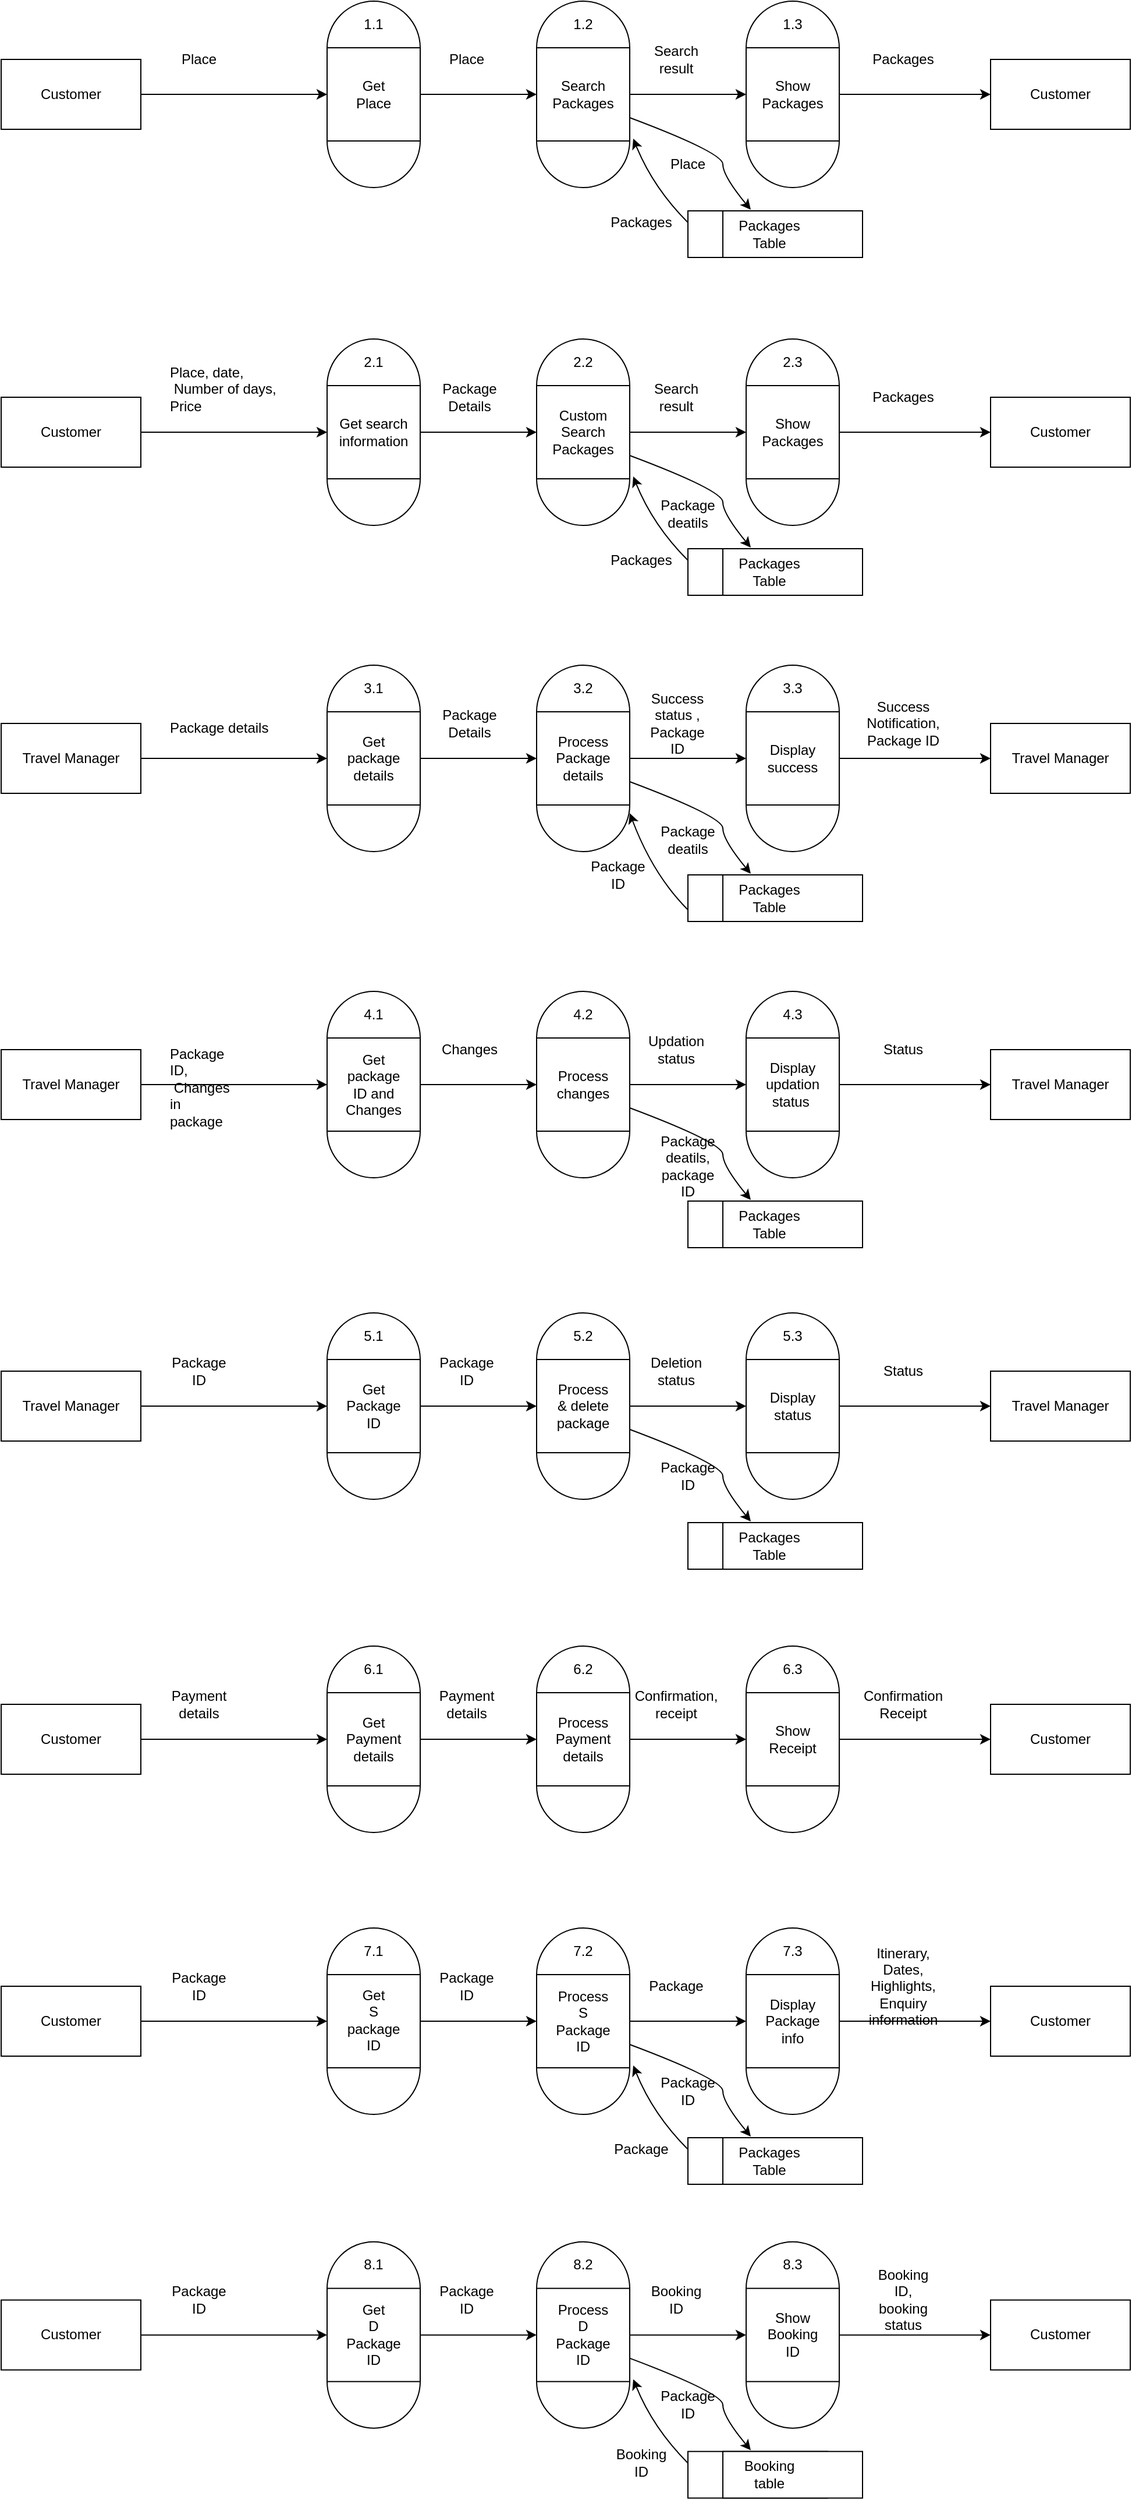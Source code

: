 <mxfile version="12.0.0" type="device" pages="1"><diagram id="XVngQTteFrDJvNd2JY6Z" name="Page-1"><mxGraphModel dx="1021" dy="509" grid="1" gridSize="10" guides="1" tooltips="1" connect="1" arrows="1" fold="1" page="1" pageScale="1" pageWidth="850" pageHeight="1100" math="0" shadow="0"><root><mxCell id="0"/><mxCell id="1" parent="0"/><mxCell id="FbA1Lchg5Quulal9IzqQ-15" style="edgeStyle=orthogonalEdgeStyle;rounded=0;orthogonalLoop=1;jettySize=auto;html=1;entryX=0;entryY=0.5;entryDx=0;entryDy=0;" parent="1" source="FbA1Lchg5Quulal9IzqQ-1" target="FbA1Lchg5Quulal9IzqQ-2" edge="1"><mxGeometry relative="1" as="geometry"/></mxCell><mxCell id="FbA1Lchg5Quulal9IzqQ-1" value="Customer" style="rounded=0;whiteSpace=wrap;html=1;" parent="1" vertex="1"><mxGeometry x="80" y="200" width="120" height="60" as="geometry"/></mxCell><mxCell id="FbA1Lchg5Quulal9IzqQ-3" value="" style="ellipse;whiteSpace=wrap;html=1;aspect=fixed;" parent="1" vertex="1"><mxGeometry x="360" y="150" width="80" height="80" as="geometry"/></mxCell><mxCell id="FbA1Lchg5Quulal9IzqQ-4" value="" style="ellipse;whiteSpace=wrap;html=1;aspect=fixed;" parent="1" vertex="1"><mxGeometry x="360" y="230" width="80" height="80" as="geometry"/></mxCell><mxCell id="FbA1Lchg5Quulal9IzqQ-16" style="edgeStyle=orthogonalEdgeStyle;rounded=0;orthogonalLoop=1;jettySize=auto;html=1;entryX=0;entryY=0.5;entryDx=0;entryDy=0;" parent="1" source="FbA1Lchg5Quulal9IzqQ-2" target="FbA1Lchg5Quulal9IzqQ-8" edge="1"><mxGeometry relative="1" as="geometry"/></mxCell><mxCell id="FbA1Lchg5Quulal9IzqQ-2" value="" style="whiteSpace=wrap;html=1;aspect=fixed;" parent="1" vertex="1"><mxGeometry x="360" y="190" width="80" height="80" as="geometry"/></mxCell><mxCell id="FbA1Lchg5Quulal9IzqQ-5" value="Get Place" style="text;html=1;strokeColor=none;fillColor=none;align=center;verticalAlign=middle;whiteSpace=wrap;rounded=0;" parent="1" vertex="1"><mxGeometry x="380" y="220" width="40" height="20" as="geometry"/></mxCell><mxCell id="FbA1Lchg5Quulal9IzqQ-6" value="" style="ellipse;whiteSpace=wrap;html=1;aspect=fixed;" parent="1" vertex="1"><mxGeometry x="540" y="150" width="80" height="80" as="geometry"/></mxCell><mxCell id="FbA1Lchg5Quulal9IzqQ-7" value="" style="ellipse;whiteSpace=wrap;html=1;aspect=fixed;" parent="1" vertex="1"><mxGeometry x="540" y="230" width="80" height="80" as="geometry"/></mxCell><mxCell id="FbA1Lchg5Quulal9IzqQ-17" style="edgeStyle=orthogonalEdgeStyle;rounded=0;orthogonalLoop=1;jettySize=auto;html=1;entryX=0;entryY=0.5;entryDx=0;entryDy=0;" parent="1" source="FbA1Lchg5Quulal9IzqQ-8" target="FbA1Lchg5Quulal9IzqQ-12" edge="1"><mxGeometry relative="1" as="geometry"/></mxCell><mxCell id="FbA1Lchg5Quulal9IzqQ-8" value="" style="whiteSpace=wrap;html=1;aspect=fixed;" parent="1" vertex="1"><mxGeometry x="540" y="190" width="80" height="80" as="geometry"/></mxCell><mxCell id="FbA1Lchg5Quulal9IzqQ-9" value="Search Packages" style="text;html=1;strokeColor=none;fillColor=none;align=center;verticalAlign=middle;whiteSpace=wrap;rounded=0;" parent="1" vertex="1"><mxGeometry x="560" y="220" width="40" height="20" as="geometry"/></mxCell><mxCell id="FbA1Lchg5Quulal9IzqQ-10" value="" style="ellipse;whiteSpace=wrap;html=1;aspect=fixed;" parent="1" vertex="1"><mxGeometry x="720" y="150" width="80" height="80" as="geometry"/></mxCell><mxCell id="FbA1Lchg5Quulal9IzqQ-11" value="" style="ellipse;whiteSpace=wrap;html=1;aspect=fixed;" parent="1" vertex="1"><mxGeometry x="720" y="230" width="80" height="80" as="geometry"/></mxCell><mxCell id="FbA1Lchg5Quulal9IzqQ-18" style="edgeStyle=orthogonalEdgeStyle;rounded=0;orthogonalLoop=1;jettySize=auto;html=1;entryX=0;entryY=0.5;entryDx=0;entryDy=0;" parent="1" source="FbA1Lchg5Quulal9IzqQ-12" target="FbA1Lchg5Quulal9IzqQ-14" edge="1"><mxGeometry relative="1" as="geometry"/></mxCell><mxCell id="FbA1Lchg5Quulal9IzqQ-12" value="" style="whiteSpace=wrap;html=1;aspect=fixed;" parent="1" vertex="1"><mxGeometry x="720" y="190" width="80" height="80" as="geometry"/></mxCell><mxCell id="FbA1Lchg5Quulal9IzqQ-13" value="Show Packages" style="text;html=1;strokeColor=none;fillColor=none;align=center;verticalAlign=middle;whiteSpace=wrap;rounded=0;" parent="1" vertex="1"><mxGeometry x="740" y="220" width="40" height="20" as="geometry"/></mxCell><mxCell id="FbA1Lchg5Quulal9IzqQ-14" value="Customer" style="rounded=0;whiteSpace=wrap;html=1;" parent="1" vertex="1"><mxGeometry x="930" y="200" width="120" height="60" as="geometry"/></mxCell><mxCell id="FbA1Lchg5Quulal9IzqQ-19" value="Place" style="text;html=1;strokeColor=none;fillColor=none;align=center;verticalAlign=middle;whiteSpace=wrap;rounded=0;" parent="1" vertex="1"><mxGeometry x="230" y="190" width="40" height="20" as="geometry"/></mxCell><mxCell id="FbA1Lchg5Quulal9IzqQ-20" value="Place" style="text;html=1;strokeColor=none;fillColor=none;align=center;verticalAlign=middle;whiteSpace=wrap;rounded=0;" parent="1" vertex="1"><mxGeometry x="460" y="190" width="40" height="20" as="geometry"/></mxCell><mxCell id="FbA1Lchg5Quulal9IzqQ-21" value="Search result" style="text;html=1;strokeColor=none;fillColor=none;align=center;verticalAlign=middle;whiteSpace=wrap;rounded=0;" parent="1" vertex="1"><mxGeometry x="640" y="190" width="40" height="20" as="geometry"/></mxCell><mxCell id="FbA1Lchg5Quulal9IzqQ-22" value="Packages" style="text;html=1;strokeColor=none;fillColor=none;align=center;verticalAlign=middle;whiteSpace=wrap;rounded=0;" parent="1" vertex="1"><mxGeometry x="835" y="190" width="40" height="20" as="geometry"/></mxCell><mxCell id="FbA1Lchg5Quulal9IzqQ-23" value="" style="rounded=0;whiteSpace=wrap;html=1;" parent="1" vertex="1"><mxGeometry x="670" y="330" width="120" height="40" as="geometry"/></mxCell><mxCell id="FbA1Lchg5Quulal9IzqQ-24" value="" style="rounded=0;whiteSpace=wrap;html=1;" parent="1" vertex="1"><mxGeometry x="700" y="330" width="120" height="40" as="geometry"/></mxCell><mxCell id="FbA1Lchg5Quulal9IzqQ-25" value="Packages Table" style="text;html=1;strokeColor=none;fillColor=none;align=center;verticalAlign=middle;whiteSpace=wrap;rounded=0;" parent="1" vertex="1"><mxGeometry x="720" y="340" width="40" height="20" as="geometry"/></mxCell><mxCell id="FbA1Lchg5Quulal9IzqQ-26" value="" style="curved=1;endArrow=classic;html=1;entryX=0.2;entryY=-0.025;entryDx=0;entryDy=0;entryPerimeter=0;exitX=1;exitY=0.75;exitDx=0;exitDy=0;" parent="1" source="FbA1Lchg5Quulal9IzqQ-8" target="FbA1Lchg5Quulal9IzqQ-24" edge="1"><mxGeometry width="50" height="50" relative="1" as="geometry"><mxPoint x="640" y="290" as="sourcePoint"/><mxPoint x="690" y="240" as="targetPoint"/><Array as="points"><mxPoint x="700" y="280"/><mxPoint x="700" y="300"/></Array></mxGeometry></mxCell><mxCell id="FbA1Lchg5Quulal9IzqQ-27" value="Place" style="text;html=1;strokeColor=none;fillColor=none;align=center;verticalAlign=middle;whiteSpace=wrap;rounded=0;" parent="1" vertex="1"><mxGeometry x="650" y="280" width="40" height="20" as="geometry"/></mxCell><mxCell id="FbA1Lchg5Quulal9IzqQ-28" value="" style="curved=1;endArrow=classic;html=1;exitX=0;exitY=0.25;exitDx=0;exitDy=0;" parent="1" source="FbA1Lchg5Quulal9IzqQ-23" edge="1"><mxGeometry width="50" height="50" relative="1" as="geometry"><mxPoint x="570" y="330" as="sourcePoint"/><mxPoint x="623" y="268" as="targetPoint"/><Array as="points"><mxPoint x="640" y="310"/></Array></mxGeometry></mxCell><mxCell id="FbA1Lchg5Quulal9IzqQ-29" value="Packages" style="text;html=1;strokeColor=none;fillColor=none;align=center;verticalAlign=middle;whiteSpace=wrap;rounded=0;" parent="1" vertex="1"><mxGeometry x="610" y="330" width="40" height="20" as="geometry"/></mxCell><mxCell id="FbA1Lchg5Quulal9IzqQ-31" value="1.1" style="text;html=1;strokeColor=none;fillColor=none;align=center;verticalAlign=middle;whiteSpace=wrap;rounded=0;" parent="1" vertex="1"><mxGeometry x="380" y="160" width="40" height="20" as="geometry"/></mxCell><mxCell id="FbA1Lchg5Quulal9IzqQ-32" value="1.2" style="text;html=1;strokeColor=none;fillColor=none;align=center;verticalAlign=middle;whiteSpace=wrap;rounded=0;" parent="1" vertex="1"><mxGeometry x="560" y="160" width="40" height="20" as="geometry"/></mxCell><mxCell id="FbA1Lchg5Quulal9IzqQ-33" value="1.3" style="text;html=1;strokeColor=none;fillColor=none;align=center;verticalAlign=middle;whiteSpace=wrap;rounded=0;" parent="1" vertex="1"><mxGeometry x="740" y="160" width="40" height="20" as="geometry"/></mxCell><mxCell id="FbA1Lchg5Quulal9IzqQ-34" style="edgeStyle=orthogonalEdgeStyle;rounded=0;orthogonalLoop=1;jettySize=auto;html=1;entryX=0;entryY=0.5;entryDx=0;entryDy=0;" parent="1" source="FbA1Lchg5Quulal9IzqQ-35" target="FbA1Lchg5Quulal9IzqQ-39" edge="1"><mxGeometry relative="1" as="geometry"/></mxCell><mxCell id="FbA1Lchg5Quulal9IzqQ-35" value="Customer" style="rounded=0;whiteSpace=wrap;html=1;" parent="1" vertex="1"><mxGeometry x="80" y="490" width="120" height="60" as="geometry"/></mxCell><mxCell id="FbA1Lchg5Quulal9IzqQ-36" value="" style="ellipse;whiteSpace=wrap;html=1;aspect=fixed;" parent="1" vertex="1"><mxGeometry x="360" y="440" width="80" height="80" as="geometry"/></mxCell><mxCell id="FbA1Lchg5Quulal9IzqQ-37" value="" style="ellipse;whiteSpace=wrap;html=1;aspect=fixed;" parent="1" vertex="1"><mxGeometry x="360" y="520" width="80" height="80" as="geometry"/></mxCell><mxCell id="FbA1Lchg5Quulal9IzqQ-38" style="edgeStyle=orthogonalEdgeStyle;rounded=0;orthogonalLoop=1;jettySize=auto;html=1;entryX=0;entryY=0.5;entryDx=0;entryDy=0;" parent="1" source="FbA1Lchg5Quulal9IzqQ-39" target="FbA1Lchg5Quulal9IzqQ-44" edge="1"><mxGeometry relative="1" as="geometry"/></mxCell><mxCell id="FbA1Lchg5Quulal9IzqQ-39" value="" style="whiteSpace=wrap;html=1;aspect=fixed;" parent="1" vertex="1"><mxGeometry x="360" y="480" width="80" height="80" as="geometry"/></mxCell><mxCell id="FbA1Lchg5Quulal9IzqQ-40" value="Get search information" style="text;html=1;strokeColor=none;fillColor=none;align=center;verticalAlign=middle;whiteSpace=wrap;rounded=0;" parent="1" vertex="1"><mxGeometry x="380" y="510" width="40" height="20" as="geometry"/></mxCell><mxCell id="FbA1Lchg5Quulal9IzqQ-41" value="" style="ellipse;whiteSpace=wrap;html=1;aspect=fixed;" parent="1" vertex="1"><mxGeometry x="540" y="440" width="80" height="80" as="geometry"/></mxCell><mxCell id="FbA1Lchg5Quulal9IzqQ-42" value="" style="ellipse;whiteSpace=wrap;html=1;aspect=fixed;" parent="1" vertex="1"><mxGeometry x="540" y="520" width="80" height="80" as="geometry"/></mxCell><mxCell id="FbA1Lchg5Quulal9IzqQ-43" style="edgeStyle=orthogonalEdgeStyle;rounded=0;orthogonalLoop=1;jettySize=auto;html=1;entryX=0;entryY=0.5;entryDx=0;entryDy=0;" parent="1" source="FbA1Lchg5Quulal9IzqQ-44" target="FbA1Lchg5Quulal9IzqQ-49" edge="1"><mxGeometry relative="1" as="geometry"/></mxCell><mxCell id="FbA1Lchg5Quulal9IzqQ-44" value="" style="whiteSpace=wrap;html=1;aspect=fixed;" parent="1" vertex="1"><mxGeometry x="540" y="480" width="80" height="80" as="geometry"/></mxCell><mxCell id="FbA1Lchg5Quulal9IzqQ-45" value="Custom&lt;br&gt;Search Packages" style="text;html=1;strokeColor=none;fillColor=none;align=center;verticalAlign=middle;whiteSpace=wrap;rounded=0;" parent="1" vertex="1"><mxGeometry x="560" y="510" width="40" height="20" as="geometry"/></mxCell><mxCell id="FbA1Lchg5Quulal9IzqQ-46" value="" style="ellipse;whiteSpace=wrap;html=1;aspect=fixed;" parent="1" vertex="1"><mxGeometry x="720" y="440" width="80" height="80" as="geometry"/></mxCell><mxCell id="FbA1Lchg5Quulal9IzqQ-47" value="" style="ellipse;whiteSpace=wrap;html=1;aspect=fixed;" parent="1" vertex="1"><mxGeometry x="720" y="520" width="80" height="80" as="geometry"/></mxCell><mxCell id="FbA1Lchg5Quulal9IzqQ-48" style="edgeStyle=orthogonalEdgeStyle;rounded=0;orthogonalLoop=1;jettySize=auto;html=1;entryX=0;entryY=0.5;entryDx=0;entryDy=0;" parent="1" source="FbA1Lchg5Quulal9IzqQ-49" target="FbA1Lchg5Quulal9IzqQ-51" edge="1"><mxGeometry relative="1" as="geometry"/></mxCell><mxCell id="FbA1Lchg5Quulal9IzqQ-49" value="" style="whiteSpace=wrap;html=1;aspect=fixed;" parent="1" vertex="1"><mxGeometry x="720" y="480" width="80" height="80" as="geometry"/></mxCell><mxCell id="FbA1Lchg5Quulal9IzqQ-50" value="Show Packages" style="text;html=1;strokeColor=none;fillColor=none;align=center;verticalAlign=middle;whiteSpace=wrap;rounded=0;" parent="1" vertex="1"><mxGeometry x="740" y="510" width="40" height="20" as="geometry"/></mxCell><mxCell id="FbA1Lchg5Quulal9IzqQ-51" value="Customer" style="rounded=0;whiteSpace=wrap;html=1;" parent="1" vertex="1"><mxGeometry x="930" y="490" width="120" height="60" as="geometry"/></mxCell><mxCell id="FbA1Lchg5Quulal9IzqQ-53" value="Package Details" style="text;html=1;strokeColor=none;fillColor=none;align=center;verticalAlign=middle;whiteSpace=wrap;rounded=0;" parent="1" vertex="1"><mxGeometry x="465" y="480" width="35" height="20" as="geometry"/></mxCell><mxCell id="FbA1Lchg5Quulal9IzqQ-54" value="Search result" style="text;html=1;strokeColor=none;fillColor=none;align=center;verticalAlign=middle;whiteSpace=wrap;rounded=0;" parent="1" vertex="1"><mxGeometry x="640" y="480" width="40" height="20" as="geometry"/></mxCell><mxCell id="FbA1Lchg5Quulal9IzqQ-55" value="Packages" style="text;html=1;strokeColor=none;fillColor=none;align=center;verticalAlign=middle;whiteSpace=wrap;rounded=0;" parent="1" vertex="1"><mxGeometry x="835" y="480" width="40" height="20" as="geometry"/></mxCell><mxCell id="FbA1Lchg5Quulal9IzqQ-56" value="" style="rounded=0;whiteSpace=wrap;html=1;" parent="1" vertex="1"><mxGeometry x="670" y="620" width="120" height="40" as="geometry"/></mxCell><mxCell id="FbA1Lchg5Quulal9IzqQ-57" value="" style="rounded=0;whiteSpace=wrap;html=1;" parent="1" vertex="1"><mxGeometry x="700" y="620" width="120" height="40" as="geometry"/></mxCell><mxCell id="FbA1Lchg5Quulal9IzqQ-58" value="Packages Table" style="text;html=1;strokeColor=none;fillColor=none;align=center;verticalAlign=middle;whiteSpace=wrap;rounded=0;" parent="1" vertex="1"><mxGeometry x="720" y="630" width="40" height="20" as="geometry"/></mxCell><mxCell id="FbA1Lchg5Quulal9IzqQ-59" value="" style="curved=1;endArrow=classic;html=1;entryX=0.2;entryY=-0.025;entryDx=0;entryDy=0;entryPerimeter=0;exitX=1;exitY=0.75;exitDx=0;exitDy=0;" parent="1" source="FbA1Lchg5Quulal9IzqQ-44" target="FbA1Lchg5Quulal9IzqQ-57" edge="1"><mxGeometry width="50" height="50" relative="1" as="geometry"><mxPoint x="640" y="580" as="sourcePoint"/><mxPoint x="690" y="530" as="targetPoint"/><Array as="points"><mxPoint x="700" y="570"/><mxPoint x="700" y="590"/></Array></mxGeometry></mxCell><mxCell id="FbA1Lchg5Quulal9IzqQ-60" value="Package deatils" style="text;html=1;strokeColor=none;fillColor=none;align=center;verticalAlign=middle;whiteSpace=wrap;rounded=0;" parent="1" vertex="1"><mxGeometry x="650" y="580" width="40" height="20" as="geometry"/></mxCell><mxCell id="FbA1Lchg5Quulal9IzqQ-61" value="" style="curved=1;endArrow=classic;html=1;exitX=0;exitY=0.25;exitDx=0;exitDy=0;" parent="1" source="FbA1Lchg5Quulal9IzqQ-56" edge="1"><mxGeometry width="50" height="50" relative="1" as="geometry"><mxPoint x="570" y="620" as="sourcePoint"/><mxPoint x="623" y="558" as="targetPoint"/><Array as="points"><mxPoint x="640" y="600"/></Array></mxGeometry></mxCell><mxCell id="FbA1Lchg5Quulal9IzqQ-62" value="Packages" style="text;html=1;strokeColor=none;fillColor=none;align=center;verticalAlign=middle;whiteSpace=wrap;rounded=0;" parent="1" vertex="1"><mxGeometry x="610" y="620" width="40" height="20" as="geometry"/></mxCell><mxCell id="FbA1Lchg5Quulal9IzqQ-63" value="2.1" style="text;html=1;strokeColor=none;fillColor=none;align=center;verticalAlign=middle;whiteSpace=wrap;rounded=0;" parent="1" vertex="1"><mxGeometry x="380" y="450" width="40" height="20" as="geometry"/></mxCell><mxCell id="FbA1Lchg5Quulal9IzqQ-64" value="2.2" style="text;html=1;strokeColor=none;fillColor=none;align=center;verticalAlign=middle;whiteSpace=wrap;rounded=0;" parent="1" vertex="1"><mxGeometry x="560" y="450" width="40" height="20" as="geometry"/></mxCell><mxCell id="FbA1Lchg5Quulal9IzqQ-65" value="2.3" style="text;html=1;strokeColor=none;fillColor=none;align=center;verticalAlign=middle;whiteSpace=wrap;rounded=0;" parent="1" vertex="1"><mxGeometry x="740" y="450" width="40" height="20" as="geometry"/></mxCell><mxCell id="FbA1Lchg5Quulal9IzqQ-66" value="Place, date,&lt;br&gt;&amp;nbsp;Number of days,&lt;br&gt;Price" style="text;html=1;" parent="1" vertex="1"><mxGeometry x="223" y="455" width="87" height="45" as="geometry"/></mxCell><mxCell id="4rSCtbLlEiCpG7enGAIi-1" style="edgeStyle=orthogonalEdgeStyle;rounded=0;orthogonalLoop=1;jettySize=auto;html=1;entryX=0;entryY=0.5;entryDx=0;entryDy=0;" parent="1" source="4rSCtbLlEiCpG7enGAIi-2" target="4rSCtbLlEiCpG7enGAIi-6" edge="1"><mxGeometry relative="1" as="geometry"/></mxCell><mxCell id="4rSCtbLlEiCpG7enGAIi-2" value="Travel Manager" style="rounded=0;whiteSpace=wrap;html=1;" parent="1" vertex="1"><mxGeometry x="80" y="770" width="120" height="60" as="geometry"/></mxCell><mxCell id="4rSCtbLlEiCpG7enGAIi-3" value="" style="ellipse;whiteSpace=wrap;html=1;aspect=fixed;" parent="1" vertex="1"><mxGeometry x="360" y="720" width="80" height="80" as="geometry"/></mxCell><mxCell id="4rSCtbLlEiCpG7enGAIi-4" value="" style="ellipse;whiteSpace=wrap;html=1;aspect=fixed;" parent="1" vertex="1"><mxGeometry x="360" y="800" width="80" height="80" as="geometry"/></mxCell><mxCell id="4rSCtbLlEiCpG7enGAIi-5" style="edgeStyle=orthogonalEdgeStyle;rounded=0;orthogonalLoop=1;jettySize=auto;html=1;entryX=0;entryY=0.5;entryDx=0;entryDy=0;" parent="1" source="4rSCtbLlEiCpG7enGAIi-6" target="4rSCtbLlEiCpG7enGAIi-11" edge="1"><mxGeometry relative="1" as="geometry"/></mxCell><mxCell id="4rSCtbLlEiCpG7enGAIi-6" value="" style="whiteSpace=wrap;html=1;aspect=fixed;" parent="1" vertex="1"><mxGeometry x="360" y="760" width="80" height="80" as="geometry"/></mxCell><mxCell id="4rSCtbLlEiCpG7enGAIi-7" value="Get package details" style="text;html=1;strokeColor=none;fillColor=none;align=center;verticalAlign=middle;whiteSpace=wrap;rounded=0;" parent="1" vertex="1"><mxGeometry x="380" y="790" width="40" height="20" as="geometry"/></mxCell><mxCell id="4rSCtbLlEiCpG7enGAIi-8" value="" style="ellipse;whiteSpace=wrap;html=1;aspect=fixed;" parent="1" vertex="1"><mxGeometry x="540" y="720" width="80" height="80" as="geometry"/></mxCell><mxCell id="4rSCtbLlEiCpG7enGAIi-9" value="" style="ellipse;whiteSpace=wrap;html=1;aspect=fixed;" parent="1" vertex="1"><mxGeometry x="540" y="800" width="80" height="80" as="geometry"/></mxCell><mxCell id="4rSCtbLlEiCpG7enGAIi-10" style="edgeStyle=orthogonalEdgeStyle;rounded=0;orthogonalLoop=1;jettySize=auto;html=1;entryX=0;entryY=0.5;entryDx=0;entryDy=0;" parent="1" source="4rSCtbLlEiCpG7enGAIi-11" target="4rSCtbLlEiCpG7enGAIi-16" edge="1"><mxGeometry relative="1" as="geometry"/></mxCell><mxCell id="4rSCtbLlEiCpG7enGAIi-11" value="" style="whiteSpace=wrap;html=1;aspect=fixed;" parent="1" vertex="1"><mxGeometry x="540" y="760" width="80" height="80" as="geometry"/></mxCell><mxCell id="4rSCtbLlEiCpG7enGAIi-12" value="Process Package details" style="text;html=1;strokeColor=none;fillColor=none;align=center;verticalAlign=middle;whiteSpace=wrap;rounded=0;" parent="1" vertex="1"><mxGeometry x="560" y="790" width="40" height="20" as="geometry"/></mxCell><mxCell id="4rSCtbLlEiCpG7enGAIi-13" value="" style="ellipse;whiteSpace=wrap;html=1;aspect=fixed;" parent="1" vertex="1"><mxGeometry x="720" y="720" width="80" height="80" as="geometry"/></mxCell><mxCell id="4rSCtbLlEiCpG7enGAIi-14" value="" style="ellipse;whiteSpace=wrap;html=1;aspect=fixed;" parent="1" vertex="1"><mxGeometry x="720" y="800" width="80" height="80" as="geometry"/></mxCell><mxCell id="4rSCtbLlEiCpG7enGAIi-15" style="edgeStyle=orthogonalEdgeStyle;rounded=0;orthogonalLoop=1;jettySize=auto;html=1;entryX=0;entryY=0.5;entryDx=0;entryDy=0;" parent="1" source="4rSCtbLlEiCpG7enGAIi-16" target="4rSCtbLlEiCpG7enGAIi-18" edge="1"><mxGeometry relative="1" as="geometry"/></mxCell><mxCell id="4rSCtbLlEiCpG7enGAIi-16" value="" style="whiteSpace=wrap;html=1;aspect=fixed;" parent="1" vertex="1"><mxGeometry x="720" y="760" width="80" height="80" as="geometry"/></mxCell><mxCell id="4rSCtbLlEiCpG7enGAIi-17" value="Display success" style="text;html=1;strokeColor=none;fillColor=none;align=center;verticalAlign=middle;whiteSpace=wrap;rounded=0;" parent="1" vertex="1"><mxGeometry x="740" y="790" width="40" height="20" as="geometry"/></mxCell><mxCell id="4rSCtbLlEiCpG7enGAIi-18" value="Travel Manager" style="rounded=0;whiteSpace=wrap;html=1;" parent="1" vertex="1"><mxGeometry x="930" y="770" width="120" height="60" as="geometry"/></mxCell><mxCell id="4rSCtbLlEiCpG7enGAIi-19" value="Package Details" style="text;html=1;strokeColor=none;fillColor=none;align=center;verticalAlign=middle;whiteSpace=wrap;rounded=0;" parent="1" vertex="1"><mxGeometry x="465" y="760" width="35" height="20" as="geometry"/></mxCell><mxCell id="4rSCtbLlEiCpG7enGAIi-20" value="Success status , Package ID&lt;br&gt;" style="text;html=1;strokeColor=none;fillColor=none;align=center;verticalAlign=middle;whiteSpace=wrap;rounded=0;" parent="1" vertex="1"><mxGeometry x="641" y="760" width="40" height="20" as="geometry"/></mxCell><mxCell id="4rSCtbLlEiCpG7enGAIi-21" value="Success Notification, Package ID" style="text;html=1;strokeColor=none;fillColor=none;align=center;verticalAlign=middle;whiteSpace=wrap;rounded=0;" parent="1" vertex="1"><mxGeometry x="835" y="760" width="40" height="20" as="geometry"/></mxCell><mxCell id="4rSCtbLlEiCpG7enGAIi-22" value="" style="rounded=0;whiteSpace=wrap;html=1;" parent="1" vertex="1"><mxGeometry x="670" y="900" width="120" height="40" as="geometry"/></mxCell><mxCell id="4rSCtbLlEiCpG7enGAIi-23" value="" style="rounded=0;whiteSpace=wrap;html=1;" parent="1" vertex="1"><mxGeometry x="700" y="900" width="120" height="40" as="geometry"/></mxCell><mxCell id="4rSCtbLlEiCpG7enGAIi-24" value="Packages Table" style="text;html=1;strokeColor=none;fillColor=none;align=center;verticalAlign=middle;whiteSpace=wrap;rounded=0;" parent="1" vertex="1"><mxGeometry x="720" y="910" width="40" height="20" as="geometry"/></mxCell><mxCell id="4rSCtbLlEiCpG7enGAIi-25" value="" style="curved=1;endArrow=classic;html=1;entryX=0.2;entryY=-0.025;entryDx=0;entryDy=0;entryPerimeter=0;exitX=1;exitY=0.75;exitDx=0;exitDy=0;" parent="1" source="4rSCtbLlEiCpG7enGAIi-11" target="4rSCtbLlEiCpG7enGAIi-23" edge="1"><mxGeometry width="50" height="50" relative="1" as="geometry"><mxPoint x="640" y="860" as="sourcePoint"/><mxPoint x="690" y="810" as="targetPoint"/><Array as="points"><mxPoint x="700" y="850"/><mxPoint x="700" y="870"/></Array></mxGeometry></mxCell><mxCell id="4rSCtbLlEiCpG7enGAIi-26" value="Package deatils" style="text;html=1;strokeColor=none;fillColor=none;align=center;verticalAlign=middle;whiteSpace=wrap;rounded=0;" parent="1" vertex="1"><mxGeometry x="650" y="860" width="40" height="20" as="geometry"/></mxCell><mxCell id="4rSCtbLlEiCpG7enGAIi-29" value="3.1" style="text;html=1;strokeColor=none;fillColor=none;align=center;verticalAlign=middle;whiteSpace=wrap;rounded=0;" parent="1" vertex="1"><mxGeometry x="380" y="730" width="40" height="20" as="geometry"/></mxCell><mxCell id="4rSCtbLlEiCpG7enGAIi-30" value="3.2" style="text;html=1;strokeColor=none;fillColor=none;align=center;verticalAlign=middle;whiteSpace=wrap;rounded=0;" parent="1" vertex="1"><mxGeometry x="560" y="730" width="40" height="20" as="geometry"/></mxCell><mxCell id="4rSCtbLlEiCpG7enGAIi-31" value="3.3" style="text;html=1;strokeColor=none;fillColor=none;align=center;verticalAlign=middle;whiteSpace=wrap;rounded=0;" parent="1" vertex="1"><mxGeometry x="740" y="730" width="40" height="20" as="geometry"/></mxCell><mxCell id="4rSCtbLlEiCpG7enGAIi-32" value="Package details" style="text;html=1;" parent="1" vertex="1"><mxGeometry x="223" y="760" width="87" height="45" as="geometry"/></mxCell><mxCell id="4rSCtbLlEiCpG7enGAIi-33" style="edgeStyle=orthogonalEdgeStyle;rounded=0;orthogonalLoop=1;jettySize=auto;html=1;entryX=0;entryY=0.5;entryDx=0;entryDy=0;" parent="1" source="4rSCtbLlEiCpG7enGAIi-34" target="4rSCtbLlEiCpG7enGAIi-38" edge="1"><mxGeometry relative="1" as="geometry"/></mxCell><mxCell id="4rSCtbLlEiCpG7enGAIi-34" value="Travel Manager" style="rounded=0;whiteSpace=wrap;html=1;" parent="1" vertex="1"><mxGeometry x="80" y="1050" width="120" height="60" as="geometry"/></mxCell><mxCell id="4rSCtbLlEiCpG7enGAIi-35" value="" style="ellipse;whiteSpace=wrap;html=1;aspect=fixed;" parent="1" vertex="1"><mxGeometry x="360" y="1000" width="80" height="80" as="geometry"/></mxCell><mxCell id="4rSCtbLlEiCpG7enGAIi-36" value="" style="ellipse;whiteSpace=wrap;html=1;aspect=fixed;" parent="1" vertex="1"><mxGeometry x="360" y="1080" width="80" height="80" as="geometry"/></mxCell><mxCell id="4rSCtbLlEiCpG7enGAIi-37" style="edgeStyle=orthogonalEdgeStyle;rounded=0;orthogonalLoop=1;jettySize=auto;html=1;entryX=0;entryY=0.5;entryDx=0;entryDy=0;" parent="1" source="4rSCtbLlEiCpG7enGAIi-38" target="4rSCtbLlEiCpG7enGAIi-43" edge="1"><mxGeometry relative="1" as="geometry"/></mxCell><mxCell id="4rSCtbLlEiCpG7enGAIi-38" value="" style="whiteSpace=wrap;html=1;aspect=fixed;" parent="1" vertex="1"><mxGeometry x="360" y="1040" width="80" height="80" as="geometry"/></mxCell><mxCell id="4rSCtbLlEiCpG7enGAIi-39" value="Get package ID and Changes" style="text;html=1;strokeColor=none;fillColor=none;align=center;verticalAlign=middle;whiteSpace=wrap;rounded=0;" parent="1" vertex="1"><mxGeometry x="380" y="1070" width="40" height="20" as="geometry"/></mxCell><mxCell id="4rSCtbLlEiCpG7enGAIi-40" value="" style="ellipse;whiteSpace=wrap;html=1;aspect=fixed;" parent="1" vertex="1"><mxGeometry x="540" y="1000" width="80" height="80" as="geometry"/></mxCell><mxCell id="4rSCtbLlEiCpG7enGAIi-41" value="" style="ellipse;whiteSpace=wrap;html=1;aspect=fixed;" parent="1" vertex="1"><mxGeometry x="540" y="1080" width="80" height="80" as="geometry"/></mxCell><mxCell id="4rSCtbLlEiCpG7enGAIi-42" style="edgeStyle=orthogonalEdgeStyle;rounded=0;orthogonalLoop=1;jettySize=auto;html=1;entryX=0;entryY=0.5;entryDx=0;entryDy=0;" parent="1" source="4rSCtbLlEiCpG7enGAIi-43" target="4rSCtbLlEiCpG7enGAIi-48" edge="1"><mxGeometry relative="1" as="geometry"/></mxCell><mxCell id="4rSCtbLlEiCpG7enGAIi-43" value="" style="whiteSpace=wrap;html=1;aspect=fixed;" parent="1" vertex="1"><mxGeometry x="540" y="1040" width="80" height="80" as="geometry"/></mxCell><mxCell id="4rSCtbLlEiCpG7enGAIi-44" value="Process changes" style="text;html=1;strokeColor=none;fillColor=none;align=center;verticalAlign=middle;whiteSpace=wrap;rounded=0;" parent="1" vertex="1"><mxGeometry x="560" y="1070" width="40" height="20" as="geometry"/></mxCell><mxCell id="4rSCtbLlEiCpG7enGAIi-45" value="" style="ellipse;whiteSpace=wrap;html=1;aspect=fixed;" parent="1" vertex="1"><mxGeometry x="720" y="1000" width="80" height="80" as="geometry"/></mxCell><mxCell id="4rSCtbLlEiCpG7enGAIi-46" value="" style="ellipse;whiteSpace=wrap;html=1;aspect=fixed;" parent="1" vertex="1"><mxGeometry x="720" y="1080" width="80" height="80" as="geometry"/></mxCell><mxCell id="4rSCtbLlEiCpG7enGAIi-47" style="edgeStyle=orthogonalEdgeStyle;rounded=0;orthogonalLoop=1;jettySize=auto;html=1;entryX=0;entryY=0.5;entryDx=0;entryDy=0;" parent="1" source="4rSCtbLlEiCpG7enGAIi-48" target="4rSCtbLlEiCpG7enGAIi-50" edge="1"><mxGeometry relative="1" as="geometry"/></mxCell><mxCell id="4rSCtbLlEiCpG7enGAIi-48" value="" style="whiteSpace=wrap;html=1;aspect=fixed;" parent="1" vertex="1"><mxGeometry x="720" y="1040" width="80" height="80" as="geometry"/></mxCell><mxCell id="4rSCtbLlEiCpG7enGAIi-49" value="Display updation status&amp;nbsp;" style="text;html=1;strokeColor=none;fillColor=none;align=center;verticalAlign=middle;whiteSpace=wrap;rounded=0;" parent="1" vertex="1"><mxGeometry x="740" y="1070" width="40" height="20" as="geometry"/></mxCell><mxCell id="4rSCtbLlEiCpG7enGAIi-50" value="Travel Manager" style="rounded=0;whiteSpace=wrap;html=1;" parent="1" vertex="1"><mxGeometry x="930" y="1050" width="120" height="60" as="geometry"/></mxCell><mxCell id="4rSCtbLlEiCpG7enGAIi-51" value="Changes" style="text;html=1;strokeColor=none;fillColor=none;align=center;verticalAlign=middle;whiteSpace=wrap;rounded=0;" parent="1" vertex="1"><mxGeometry x="465" y="1040" width="35" height="20" as="geometry"/></mxCell><mxCell id="4rSCtbLlEiCpG7enGAIi-52" value="Updation status" style="text;html=1;strokeColor=none;fillColor=none;align=center;verticalAlign=middle;whiteSpace=wrap;rounded=0;" parent="1" vertex="1"><mxGeometry x="640" y="1040" width="40" height="20" as="geometry"/></mxCell><mxCell id="4rSCtbLlEiCpG7enGAIi-53" value="Status" style="text;html=1;strokeColor=none;fillColor=none;align=center;verticalAlign=middle;whiteSpace=wrap;rounded=0;" parent="1" vertex="1"><mxGeometry x="835" y="1040" width="40" height="20" as="geometry"/></mxCell><mxCell id="4rSCtbLlEiCpG7enGAIi-54" value="" style="rounded=0;whiteSpace=wrap;html=1;" parent="1" vertex="1"><mxGeometry x="670" y="1180" width="120" height="40" as="geometry"/></mxCell><mxCell id="4rSCtbLlEiCpG7enGAIi-55" value="" style="rounded=0;whiteSpace=wrap;html=1;" parent="1" vertex="1"><mxGeometry x="700" y="1180" width="120" height="40" as="geometry"/></mxCell><mxCell id="4rSCtbLlEiCpG7enGAIi-56" value="Packages Table" style="text;html=1;strokeColor=none;fillColor=none;align=center;verticalAlign=middle;whiteSpace=wrap;rounded=0;" parent="1" vertex="1"><mxGeometry x="720" y="1190" width="40" height="20" as="geometry"/></mxCell><mxCell id="4rSCtbLlEiCpG7enGAIi-57" value="" style="curved=1;endArrow=classic;html=1;entryX=0.2;entryY=-0.025;entryDx=0;entryDy=0;entryPerimeter=0;exitX=1;exitY=0.75;exitDx=0;exitDy=0;" parent="1" source="4rSCtbLlEiCpG7enGAIi-43" target="4rSCtbLlEiCpG7enGAIi-55" edge="1"><mxGeometry width="50" height="50" relative="1" as="geometry"><mxPoint x="640" y="1140" as="sourcePoint"/><mxPoint x="690" y="1090" as="targetPoint"/><Array as="points"><mxPoint x="700" y="1130"/><mxPoint x="700" y="1150"/></Array></mxGeometry></mxCell><mxCell id="4rSCtbLlEiCpG7enGAIi-58" value="Package deatils, package ID" style="text;html=1;strokeColor=none;fillColor=none;align=center;verticalAlign=middle;whiteSpace=wrap;rounded=0;" parent="1" vertex="1"><mxGeometry x="650" y="1140" width="40" height="20" as="geometry"/></mxCell><mxCell id="4rSCtbLlEiCpG7enGAIi-59" value="4.1" style="text;html=1;strokeColor=none;fillColor=none;align=center;verticalAlign=middle;whiteSpace=wrap;rounded=0;" parent="1" vertex="1"><mxGeometry x="380" y="1010" width="40" height="20" as="geometry"/></mxCell><mxCell id="4rSCtbLlEiCpG7enGAIi-60" value="4.2" style="text;html=1;strokeColor=none;fillColor=none;align=center;verticalAlign=middle;whiteSpace=wrap;rounded=0;" parent="1" vertex="1"><mxGeometry x="560" y="1010" width="40" height="20" as="geometry"/></mxCell><mxCell id="4rSCtbLlEiCpG7enGAIi-61" value="4.3" style="text;html=1;strokeColor=none;fillColor=none;align=center;verticalAlign=middle;whiteSpace=wrap;rounded=0;" parent="1" vertex="1"><mxGeometry x="740" y="1010" width="40" height="20" as="geometry"/></mxCell><mxCell id="4rSCtbLlEiCpG7enGAIi-62" value="&lt;span style=&quot;text-align: center ; white-space: normal&quot;&gt;Package ID,&lt;br&gt;&amp;nbsp;Changes in package&lt;/span&gt;" style="text;html=1;" parent="1" vertex="1"><mxGeometry x="223" y="1040" width="87" height="45" as="geometry"/></mxCell><mxCell id="4rSCtbLlEiCpG7enGAIi-63" value="" style="curved=1;endArrow=classic;html=1;exitX=0;exitY=0.25;exitDx=0;exitDy=0;entryX=1;entryY=0.588;entryDx=0;entryDy=0;entryPerimeter=0;" parent="1" target="4rSCtbLlEiCpG7enGAIi-9" edge="1"><mxGeometry width="50" height="50" relative="1" as="geometry"><mxPoint x="670" y="930" as="sourcePoint"/><mxPoint x="623" y="858" as="targetPoint"/><Array as="points"><mxPoint x="640" y="900"/></Array></mxGeometry></mxCell><mxCell id="4rSCtbLlEiCpG7enGAIi-64" value="Package ID" style="text;html=1;strokeColor=none;fillColor=none;align=center;verticalAlign=middle;whiteSpace=wrap;rounded=0;" parent="1" vertex="1"><mxGeometry x="590" y="890" width="40" height="20" as="geometry"/></mxCell><mxCell id="4rSCtbLlEiCpG7enGAIi-66" style="edgeStyle=orthogonalEdgeStyle;rounded=0;orthogonalLoop=1;jettySize=auto;html=1;entryX=0;entryY=0.5;entryDx=0;entryDy=0;" parent="1" source="4rSCtbLlEiCpG7enGAIi-67" target="4rSCtbLlEiCpG7enGAIi-71" edge="1"><mxGeometry relative="1" as="geometry"/></mxCell><mxCell id="4rSCtbLlEiCpG7enGAIi-67" value="Travel Manager" style="rounded=0;whiteSpace=wrap;html=1;" parent="1" vertex="1"><mxGeometry x="80" y="1326" width="120" height="60" as="geometry"/></mxCell><mxCell id="4rSCtbLlEiCpG7enGAIi-68" value="" style="ellipse;whiteSpace=wrap;html=1;aspect=fixed;" parent="1" vertex="1"><mxGeometry x="360" y="1276" width="80" height="80" as="geometry"/></mxCell><mxCell id="4rSCtbLlEiCpG7enGAIi-69" value="" style="ellipse;whiteSpace=wrap;html=1;aspect=fixed;" parent="1" vertex="1"><mxGeometry x="360" y="1356" width="80" height="80" as="geometry"/></mxCell><mxCell id="4rSCtbLlEiCpG7enGAIi-70" style="edgeStyle=orthogonalEdgeStyle;rounded=0;orthogonalLoop=1;jettySize=auto;html=1;entryX=0;entryY=0.5;entryDx=0;entryDy=0;" parent="1" source="4rSCtbLlEiCpG7enGAIi-71" target="4rSCtbLlEiCpG7enGAIi-76" edge="1"><mxGeometry relative="1" as="geometry"/></mxCell><mxCell id="4rSCtbLlEiCpG7enGAIi-71" value="" style="whiteSpace=wrap;html=1;aspect=fixed;" parent="1" vertex="1"><mxGeometry x="360" y="1316" width="80" height="80" as="geometry"/></mxCell><mxCell id="4rSCtbLlEiCpG7enGAIi-72" value="Get Package ID" style="text;html=1;strokeColor=none;fillColor=none;align=center;verticalAlign=middle;whiteSpace=wrap;rounded=0;" parent="1" vertex="1"><mxGeometry x="380" y="1346" width="40" height="20" as="geometry"/></mxCell><mxCell id="4rSCtbLlEiCpG7enGAIi-73" value="" style="ellipse;whiteSpace=wrap;html=1;aspect=fixed;" parent="1" vertex="1"><mxGeometry x="540" y="1276" width="80" height="80" as="geometry"/></mxCell><mxCell id="4rSCtbLlEiCpG7enGAIi-74" value="" style="ellipse;whiteSpace=wrap;html=1;aspect=fixed;" parent="1" vertex="1"><mxGeometry x="540" y="1356" width="80" height="80" as="geometry"/></mxCell><mxCell id="4rSCtbLlEiCpG7enGAIi-75" style="edgeStyle=orthogonalEdgeStyle;rounded=0;orthogonalLoop=1;jettySize=auto;html=1;entryX=0;entryY=0.5;entryDx=0;entryDy=0;" parent="1" source="4rSCtbLlEiCpG7enGAIi-76" target="4rSCtbLlEiCpG7enGAIi-81" edge="1"><mxGeometry relative="1" as="geometry"/></mxCell><mxCell id="4rSCtbLlEiCpG7enGAIi-76" value="" style="whiteSpace=wrap;html=1;aspect=fixed;" parent="1" vertex="1"><mxGeometry x="540" y="1316" width="80" height="80" as="geometry"/></mxCell><mxCell id="4rSCtbLlEiCpG7enGAIi-77" value="Process &amp;amp; delete package" style="text;html=1;strokeColor=none;fillColor=none;align=center;verticalAlign=middle;whiteSpace=wrap;rounded=0;" parent="1" vertex="1"><mxGeometry x="560" y="1346" width="40" height="20" as="geometry"/></mxCell><mxCell id="4rSCtbLlEiCpG7enGAIi-78" value="" style="ellipse;whiteSpace=wrap;html=1;aspect=fixed;" parent="1" vertex="1"><mxGeometry x="720" y="1276" width="80" height="80" as="geometry"/></mxCell><mxCell id="4rSCtbLlEiCpG7enGAIi-79" value="" style="ellipse;whiteSpace=wrap;html=1;aspect=fixed;" parent="1" vertex="1"><mxGeometry x="720" y="1356" width="80" height="80" as="geometry"/></mxCell><mxCell id="4rSCtbLlEiCpG7enGAIi-80" style="edgeStyle=orthogonalEdgeStyle;rounded=0;orthogonalLoop=1;jettySize=auto;html=1;entryX=0;entryY=0.5;entryDx=0;entryDy=0;" parent="1" source="4rSCtbLlEiCpG7enGAIi-81" target="4rSCtbLlEiCpG7enGAIi-83" edge="1"><mxGeometry relative="1" as="geometry"/></mxCell><mxCell id="4rSCtbLlEiCpG7enGAIi-81" value="" style="whiteSpace=wrap;html=1;aspect=fixed;" parent="1" vertex="1"><mxGeometry x="720" y="1316" width="80" height="80" as="geometry"/></mxCell><mxCell id="4rSCtbLlEiCpG7enGAIi-82" value="Display status" style="text;html=1;strokeColor=none;fillColor=none;align=center;verticalAlign=middle;whiteSpace=wrap;rounded=0;" parent="1" vertex="1"><mxGeometry x="740" y="1346" width="40" height="20" as="geometry"/></mxCell><mxCell id="4rSCtbLlEiCpG7enGAIi-83" value="Travel Manager" style="rounded=0;whiteSpace=wrap;html=1;" parent="1" vertex="1"><mxGeometry x="930" y="1326" width="120" height="60" as="geometry"/></mxCell><mxCell id="4rSCtbLlEiCpG7enGAIi-84" value="Package ID" style="text;html=1;strokeColor=none;fillColor=none;align=center;verticalAlign=middle;whiteSpace=wrap;rounded=0;" parent="1" vertex="1"><mxGeometry x="230" y="1316" width="40" height="20" as="geometry"/></mxCell><mxCell id="4rSCtbLlEiCpG7enGAIi-85" value="Package ID" style="text;html=1;strokeColor=none;fillColor=none;align=center;verticalAlign=middle;whiteSpace=wrap;rounded=0;" parent="1" vertex="1"><mxGeometry x="460" y="1316" width="40" height="20" as="geometry"/></mxCell><mxCell id="4rSCtbLlEiCpG7enGAIi-86" value="Deletion status" style="text;html=1;strokeColor=none;fillColor=none;align=center;verticalAlign=middle;whiteSpace=wrap;rounded=0;" parent="1" vertex="1"><mxGeometry x="640" y="1316" width="40" height="20" as="geometry"/></mxCell><mxCell id="4rSCtbLlEiCpG7enGAIi-87" value="Status" style="text;html=1;strokeColor=none;fillColor=none;align=center;verticalAlign=middle;whiteSpace=wrap;rounded=0;" parent="1" vertex="1"><mxGeometry x="835" y="1316" width="40" height="20" as="geometry"/></mxCell><mxCell id="4rSCtbLlEiCpG7enGAIi-88" value="" style="rounded=0;whiteSpace=wrap;html=1;" parent="1" vertex="1"><mxGeometry x="670" y="1456" width="120" height="40" as="geometry"/></mxCell><mxCell id="4rSCtbLlEiCpG7enGAIi-89" value="" style="rounded=0;whiteSpace=wrap;html=1;" parent="1" vertex="1"><mxGeometry x="700" y="1456" width="120" height="40" as="geometry"/></mxCell><mxCell id="4rSCtbLlEiCpG7enGAIi-90" value="Packages Table" style="text;html=1;strokeColor=none;fillColor=none;align=center;verticalAlign=middle;whiteSpace=wrap;rounded=0;" parent="1" vertex="1"><mxGeometry x="720" y="1466" width="40" height="20" as="geometry"/></mxCell><mxCell id="4rSCtbLlEiCpG7enGAIi-91" value="" style="curved=1;endArrow=classic;html=1;entryX=0.2;entryY=-0.025;entryDx=0;entryDy=0;entryPerimeter=0;exitX=1;exitY=0.75;exitDx=0;exitDy=0;" parent="1" source="4rSCtbLlEiCpG7enGAIi-76" target="4rSCtbLlEiCpG7enGAIi-89" edge="1"><mxGeometry width="50" height="50" relative="1" as="geometry"><mxPoint x="640" y="1416" as="sourcePoint"/><mxPoint x="690" y="1366" as="targetPoint"/><Array as="points"><mxPoint x="700" y="1406"/><mxPoint x="700" y="1426"/></Array></mxGeometry></mxCell><mxCell id="4rSCtbLlEiCpG7enGAIi-92" value="Package ID" style="text;html=1;strokeColor=none;fillColor=none;align=center;verticalAlign=middle;whiteSpace=wrap;rounded=0;" parent="1" vertex="1"><mxGeometry x="650" y="1406" width="40" height="20" as="geometry"/></mxCell><mxCell id="4rSCtbLlEiCpG7enGAIi-95" value="5.1" style="text;html=1;strokeColor=none;fillColor=none;align=center;verticalAlign=middle;whiteSpace=wrap;rounded=0;" parent="1" vertex="1"><mxGeometry x="380" y="1286" width="40" height="20" as="geometry"/></mxCell><mxCell id="4rSCtbLlEiCpG7enGAIi-96" value="5.2" style="text;html=1;strokeColor=none;fillColor=none;align=center;verticalAlign=middle;whiteSpace=wrap;rounded=0;" parent="1" vertex="1"><mxGeometry x="560" y="1286" width="40" height="20" as="geometry"/></mxCell><mxCell id="4rSCtbLlEiCpG7enGAIi-97" value="5.3" style="text;html=1;strokeColor=none;fillColor=none;align=center;verticalAlign=middle;whiteSpace=wrap;rounded=0;" parent="1" vertex="1"><mxGeometry x="740" y="1286" width="40" height="20" as="geometry"/></mxCell><mxCell id="4rSCtbLlEiCpG7enGAIi-130" style="edgeStyle=orthogonalEdgeStyle;rounded=0;orthogonalLoop=1;jettySize=auto;html=1;entryX=0;entryY=0.5;entryDx=0;entryDy=0;" parent="1" source="4rSCtbLlEiCpG7enGAIi-131" target="4rSCtbLlEiCpG7enGAIi-135" edge="1"><mxGeometry relative="1" as="geometry"/></mxCell><mxCell id="4rSCtbLlEiCpG7enGAIi-131" value="Customer" style="rounded=0;whiteSpace=wrap;html=1;" parent="1" vertex="1"><mxGeometry x="80" y="1612" width="120" height="60" as="geometry"/></mxCell><mxCell id="4rSCtbLlEiCpG7enGAIi-132" value="" style="ellipse;whiteSpace=wrap;html=1;aspect=fixed;" parent="1" vertex="1"><mxGeometry x="360" y="1562" width="80" height="80" as="geometry"/></mxCell><mxCell id="4rSCtbLlEiCpG7enGAIi-133" value="" style="ellipse;whiteSpace=wrap;html=1;aspect=fixed;" parent="1" vertex="1"><mxGeometry x="360" y="1642" width="80" height="80" as="geometry"/></mxCell><mxCell id="4rSCtbLlEiCpG7enGAIi-134" style="edgeStyle=orthogonalEdgeStyle;rounded=0;orthogonalLoop=1;jettySize=auto;html=1;entryX=0;entryY=0.5;entryDx=0;entryDy=0;" parent="1" source="4rSCtbLlEiCpG7enGAIi-135" target="4rSCtbLlEiCpG7enGAIi-140" edge="1"><mxGeometry relative="1" as="geometry"/></mxCell><mxCell id="4rSCtbLlEiCpG7enGAIi-135" value="" style="whiteSpace=wrap;html=1;aspect=fixed;" parent="1" vertex="1"><mxGeometry x="360" y="1602" width="80" height="80" as="geometry"/></mxCell><mxCell id="4rSCtbLlEiCpG7enGAIi-136" value="Get Payment details" style="text;html=1;strokeColor=none;fillColor=none;align=center;verticalAlign=middle;whiteSpace=wrap;rounded=0;" parent="1" vertex="1"><mxGeometry x="380" y="1632" width="40" height="20" as="geometry"/></mxCell><mxCell id="4rSCtbLlEiCpG7enGAIi-137" value="" style="ellipse;whiteSpace=wrap;html=1;aspect=fixed;" parent="1" vertex="1"><mxGeometry x="540" y="1562" width="80" height="80" as="geometry"/></mxCell><mxCell id="4rSCtbLlEiCpG7enGAIi-138" value="" style="ellipse;whiteSpace=wrap;html=1;aspect=fixed;" parent="1" vertex="1"><mxGeometry x="540" y="1642" width="80" height="80" as="geometry"/></mxCell><mxCell id="4rSCtbLlEiCpG7enGAIi-139" style="edgeStyle=orthogonalEdgeStyle;rounded=0;orthogonalLoop=1;jettySize=auto;html=1;entryX=0;entryY=0.5;entryDx=0;entryDy=0;" parent="1" source="4rSCtbLlEiCpG7enGAIi-140" target="4rSCtbLlEiCpG7enGAIi-145" edge="1"><mxGeometry relative="1" as="geometry"/></mxCell><mxCell id="4rSCtbLlEiCpG7enGAIi-140" value="" style="whiteSpace=wrap;html=1;aspect=fixed;" parent="1" vertex="1"><mxGeometry x="540" y="1602" width="80" height="80" as="geometry"/></mxCell><mxCell id="4rSCtbLlEiCpG7enGAIi-141" value="Process Payment details" style="text;html=1;strokeColor=none;fillColor=none;align=center;verticalAlign=middle;whiteSpace=wrap;rounded=0;" parent="1" vertex="1"><mxGeometry x="560" y="1632" width="40" height="20" as="geometry"/></mxCell><mxCell id="4rSCtbLlEiCpG7enGAIi-142" value="" style="ellipse;whiteSpace=wrap;html=1;aspect=fixed;" parent="1" vertex="1"><mxGeometry x="720" y="1562" width="80" height="80" as="geometry"/></mxCell><mxCell id="4rSCtbLlEiCpG7enGAIi-143" value="" style="ellipse;whiteSpace=wrap;html=1;aspect=fixed;" parent="1" vertex="1"><mxGeometry x="720" y="1642" width="80" height="80" as="geometry"/></mxCell><mxCell id="4rSCtbLlEiCpG7enGAIi-144" style="edgeStyle=orthogonalEdgeStyle;rounded=0;orthogonalLoop=1;jettySize=auto;html=1;entryX=0;entryY=0.5;entryDx=0;entryDy=0;" parent="1" source="4rSCtbLlEiCpG7enGAIi-145" target="4rSCtbLlEiCpG7enGAIi-147" edge="1"><mxGeometry relative="1" as="geometry"/></mxCell><mxCell id="4rSCtbLlEiCpG7enGAIi-145" value="" style="whiteSpace=wrap;html=1;aspect=fixed;" parent="1" vertex="1"><mxGeometry x="720" y="1602" width="80" height="80" as="geometry"/></mxCell><mxCell id="4rSCtbLlEiCpG7enGAIi-146" value="Show Receipt" style="text;html=1;strokeColor=none;fillColor=none;align=center;verticalAlign=middle;whiteSpace=wrap;rounded=0;" parent="1" vertex="1"><mxGeometry x="740" y="1632" width="40" height="20" as="geometry"/></mxCell><mxCell id="4rSCtbLlEiCpG7enGAIi-147" value="Customer" style="rounded=0;whiteSpace=wrap;html=1;" parent="1" vertex="1"><mxGeometry x="930" y="1612" width="120" height="60" as="geometry"/></mxCell><mxCell id="4rSCtbLlEiCpG7enGAIi-148" value="Payment details" style="text;html=1;strokeColor=none;fillColor=none;align=center;verticalAlign=middle;whiteSpace=wrap;rounded=0;" parent="1" vertex="1"><mxGeometry x="230" y="1602" width="40" height="20" as="geometry"/></mxCell><mxCell id="4rSCtbLlEiCpG7enGAIi-149" value="Payment details" style="text;html=1;strokeColor=none;fillColor=none;align=center;verticalAlign=middle;whiteSpace=wrap;rounded=0;" parent="1" vertex="1"><mxGeometry x="460" y="1602" width="40" height="20" as="geometry"/></mxCell><mxCell id="4rSCtbLlEiCpG7enGAIi-150" value="Confirmation, receipt" style="text;html=1;strokeColor=none;fillColor=none;align=center;verticalAlign=middle;whiteSpace=wrap;rounded=0;" parent="1" vertex="1"><mxGeometry x="640" y="1602" width="40" height="20" as="geometry"/></mxCell><mxCell id="4rSCtbLlEiCpG7enGAIi-151" value="Confirmation Receipt" style="text;html=1;strokeColor=none;fillColor=none;align=center;verticalAlign=middle;whiteSpace=wrap;rounded=0;" parent="1" vertex="1"><mxGeometry x="835" y="1602" width="40" height="20" as="geometry"/></mxCell><mxCell id="4rSCtbLlEiCpG7enGAIi-159" value="6.1" style="text;html=1;strokeColor=none;fillColor=none;align=center;verticalAlign=middle;whiteSpace=wrap;rounded=0;" parent="1" vertex="1"><mxGeometry x="380" y="1572" width="40" height="20" as="geometry"/></mxCell><mxCell id="4rSCtbLlEiCpG7enGAIi-160" value="6.2" style="text;html=1;strokeColor=none;fillColor=none;align=center;verticalAlign=middle;whiteSpace=wrap;rounded=0;" parent="1" vertex="1"><mxGeometry x="560" y="1572" width="40" height="20" as="geometry"/></mxCell><mxCell id="4rSCtbLlEiCpG7enGAIi-161" value="6.3" style="text;html=1;strokeColor=none;fillColor=none;align=center;verticalAlign=middle;whiteSpace=wrap;rounded=0;" parent="1" vertex="1"><mxGeometry x="740" y="1572" width="40" height="20" as="geometry"/></mxCell><mxCell id="4rSCtbLlEiCpG7enGAIi-162" style="edgeStyle=orthogonalEdgeStyle;rounded=0;orthogonalLoop=1;jettySize=auto;html=1;entryX=0;entryY=0.5;entryDx=0;entryDy=0;" parent="1" source="4rSCtbLlEiCpG7enGAIi-163" target="4rSCtbLlEiCpG7enGAIi-167" edge="1"><mxGeometry relative="1" as="geometry"/></mxCell><mxCell id="4rSCtbLlEiCpG7enGAIi-163" value="Customer" style="rounded=0;whiteSpace=wrap;html=1;" parent="1" vertex="1"><mxGeometry x="80" y="1854" width="120" height="60" as="geometry"/></mxCell><mxCell id="4rSCtbLlEiCpG7enGAIi-164" value="" style="ellipse;whiteSpace=wrap;html=1;aspect=fixed;" parent="1" vertex="1"><mxGeometry x="360" y="1804" width="80" height="80" as="geometry"/></mxCell><mxCell id="4rSCtbLlEiCpG7enGAIi-165" value="" style="ellipse;whiteSpace=wrap;html=1;aspect=fixed;" parent="1" vertex="1"><mxGeometry x="360" y="1884" width="80" height="80" as="geometry"/></mxCell><mxCell id="4rSCtbLlEiCpG7enGAIi-166" style="edgeStyle=orthogonalEdgeStyle;rounded=0;orthogonalLoop=1;jettySize=auto;html=1;entryX=0;entryY=0.5;entryDx=0;entryDy=0;" parent="1" source="4rSCtbLlEiCpG7enGAIi-167" target="4rSCtbLlEiCpG7enGAIi-172" edge="1"><mxGeometry relative="1" as="geometry"/></mxCell><mxCell id="4rSCtbLlEiCpG7enGAIi-167" value="" style="whiteSpace=wrap;html=1;aspect=fixed;" parent="1" vertex="1"><mxGeometry x="360" y="1844" width="80" height="80" as="geometry"/></mxCell><mxCell id="4rSCtbLlEiCpG7enGAIi-168" value="Get&lt;br&gt;S package ID" style="text;html=1;strokeColor=none;fillColor=none;align=center;verticalAlign=middle;whiteSpace=wrap;rounded=0;" parent="1" vertex="1"><mxGeometry x="380" y="1873" width="40" height="20" as="geometry"/></mxCell><mxCell id="4rSCtbLlEiCpG7enGAIi-169" value="" style="ellipse;whiteSpace=wrap;html=1;aspect=fixed;" parent="1" vertex="1"><mxGeometry x="540" y="1804" width="80" height="80" as="geometry"/></mxCell><mxCell id="4rSCtbLlEiCpG7enGAIi-170" value="" style="ellipse;whiteSpace=wrap;html=1;aspect=fixed;" parent="1" vertex="1"><mxGeometry x="540" y="1884" width="80" height="80" as="geometry"/></mxCell><mxCell id="4rSCtbLlEiCpG7enGAIi-171" style="edgeStyle=orthogonalEdgeStyle;rounded=0;orthogonalLoop=1;jettySize=auto;html=1;entryX=0;entryY=0.5;entryDx=0;entryDy=0;" parent="1" source="4rSCtbLlEiCpG7enGAIi-172" target="4rSCtbLlEiCpG7enGAIi-177" edge="1"><mxGeometry relative="1" as="geometry"/></mxCell><mxCell id="4rSCtbLlEiCpG7enGAIi-172" value="" style="whiteSpace=wrap;html=1;aspect=fixed;" parent="1" vertex="1"><mxGeometry x="540" y="1844" width="80" height="80" as="geometry"/></mxCell><mxCell id="4rSCtbLlEiCpG7enGAIi-173" value="Process&lt;br&gt;S Package ID" style="text;html=1;strokeColor=none;fillColor=none;align=center;verticalAlign=middle;whiteSpace=wrap;rounded=0;" parent="1" vertex="1"><mxGeometry x="560" y="1874" width="40" height="20" as="geometry"/></mxCell><mxCell id="4rSCtbLlEiCpG7enGAIi-174" value="" style="ellipse;whiteSpace=wrap;html=1;aspect=fixed;" parent="1" vertex="1"><mxGeometry x="720" y="1804" width="80" height="80" as="geometry"/></mxCell><mxCell id="4rSCtbLlEiCpG7enGAIi-175" value="" style="ellipse;whiteSpace=wrap;html=1;aspect=fixed;" parent="1" vertex="1"><mxGeometry x="720" y="1884" width="80" height="80" as="geometry"/></mxCell><mxCell id="4rSCtbLlEiCpG7enGAIi-176" style="edgeStyle=orthogonalEdgeStyle;rounded=0;orthogonalLoop=1;jettySize=auto;html=1;entryX=0;entryY=0.5;entryDx=0;entryDy=0;" parent="1" source="4rSCtbLlEiCpG7enGAIi-177" target="4rSCtbLlEiCpG7enGAIi-179" edge="1"><mxGeometry relative="1" as="geometry"/></mxCell><mxCell id="4rSCtbLlEiCpG7enGAIi-177" value="" style="whiteSpace=wrap;html=1;aspect=fixed;" parent="1" vertex="1"><mxGeometry x="720" y="1844" width="80" height="80" as="geometry"/></mxCell><mxCell id="4rSCtbLlEiCpG7enGAIi-178" value="Display Package info" style="text;html=1;strokeColor=none;fillColor=none;align=center;verticalAlign=middle;whiteSpace=wrap;rounded=0;" parent="1" vertex="1"><mxGeometry x="740" y="1874" width="40" height="20" as="geometry"/></mxCell><mxCell id="4rSCtbLlEiCpG7enGAIi-179" value="Customer" style="rounded=0;whiteSpace=wrap;html=1;" parent="1" vertex="1"><mxGeometry x="930" y="1854" width="120" height="60" as="geometry"/></mxCell><mxCell id="4rSCtbLlEiCpG7enGAIi-180" value="Package ID" style="text;html=1;strokeColor=none;fillColor=none;align=center;verticalAlign=middle;whiteSpace=wrap;rounded=0;" parent="1" vertex="1"><mxGeometry x="230" y="1844" width="40" height="20" as="geometry"/></mxCell><mxCell id="4rSCtbLlEiCpG7enGAIi-181" value="Package ID" style="text;html=1;strokeColor=none;fillColor=none;align=center;verticalAlign=middle;whiteSpace=wrap;rounded=0;" parent="1" vertex="1"><mxGeometry x="460" y="1844" width="40" height="20" as="geometry"/></mxCell><mxCell id="4rSCtbLlEiCpG7enGAIi-182" value="Package" style="text;html=1;strokeColor=none;fillColor=none;align=center;verticalAlign=middle;whiteSpace=wrap;rounded=0;" parent="1" vertex="1"><mxGeometry x="640" y="1844" width="40" height="20" as="geometry"/></mxCell><mxCell id="4rSCtbLlEiCpG7enGAIi-183" value="Itinerary, Dates, Highlights, Enquiry information" style="text;html=1;strokeColor=none;fillColor=none;align=center;verticalAlign=middle;whiteSpace=wrap;rounded=0;" parent="1" vertex="1"><mxGeometry x="835" y="1844" width="40" height="20" as="geometry"/></mxCell><mxCell id="4rSCtbLlEiCpG7enGAIi-184" value="" style="rounded=0;whiteSpace=wrap;html=1;" parent="1" vertex="1"><mxGeometry x="670" y="1984" width="120" height="40" as="geometry"/></mxCell><mxCell id="4rSCtbLlEiCpG7enGAIi-185" value="" style="rounded=0;whiteSpace=wrap;html=1;" parent="1" vertex="1"><mxGeometry x="700" y="1984" width="120" height="40" as="geometry"/></mxCell><mxCell id="4rSCtbLlEiCpG7enGAIi-186" value="Packages Table" style="text;html=1;strokeColor=none;fillColor=none;align=center;verticalAlign=middle;whiteSpace=wrap;rounded=0;" parent="1" vertex="1"><mxGeometry x="720" y="1994" width="40" height="20" as="geometry"/></mxCell><mxCell id="4rSCtbLlEiCpG7enGAIi-187" value="" style="curved=1;endArrow=classic;html=1;entryX=0.2;entryY=-0.025;entryDx=0;entryDy=0;entryPerimeter=0;exitX=1;exitY=0.75;exitDx=0;exitDy=0;" parent="1" source="4rSCtbLlEiCpG7enGAIi-172" target="4rSCtbLlEiCpG7enGAIi-185" edge="1"><mxGeometry width="50" height="50" relative="1" as="geometry"><mxPoint x="640" y="1944" as="sourcePoint"/><mxPoint x="690" y="1894" as="targetPoint"/><Array as="points"><mxPoint x="700" y="1934"/><mxPoint x="700" y="1954"/></Array></mxGeometry></mxCell><mxCell id="4rSCtbLlEiCpG7enGAIi-188" value="Package ID" style="text;html=1;strokeColor=none;fillColor=none;align=center;verticalAlign=middle;whiteSpace=wrap;rounded=0;" parent="1" vertex="1"><mxGeometry x="650" y="1934" width="40" height="20" as="geometry"/></mxCell><mxCell id="4rSCtbLlEiCpG7enGAIi-189" value="" style="curved=1;endArrow=classic;html=1;exitX=0;exitY=0.25;exitDx=0;exitDy=0;" parent="1" source="4rSCtbLlEiCpG7enGAIi-184" edge="1"><mxGeometry width="50" height="50" relative="1" as="geometry"><mxPoint x="570" y="1984" as="sourcePoint"/><mxPoint x="623" y="1922" as="targetPoint"/><Array as="points"><mxPoint x="640" y="1964"/></Array></mxGeometry></mxCell><mxCell id="4rSCtbLlEiCpG7enGAIi-190" value="Package" style="text;html=1;strokeColor=none;fillColor=none;align=center;verticalAlign=middle;whiteSpace=wrap;rounded=0;" parent="1" vertex="1"><mxGeometry x="610" y="1984" width="40" height="20" as="geometry"/></mxCell><mxCell id="4rSCtbLlEiCpG7enGAIi-191" value="7.1" style="text;html=1;strokeColor=none;fillColor=none;align=center;verticalAlign=middle;whiteSpace=wrap;rounded=0;" parent="1" vertex="1"><mxGeometry x="380" y="1814" width="40" height="20" as="geometry"/></mxCell><mxCell id="4rSCtbLlEiCpG7enGAIi-192" value="7.2" style="text;html=1;strokeColor=none;fillColor=none;align=center;verticalAlign=middle;whiteSpace=wrap;rounded=0;" parent="1" vertex="1"><mxGeometry x="560" y="1814" width="40" height="20" as="geometry"/></mxCell><mxCell id="4rSCtbLlEiCpG7enGAIi-193" value="7.3" style="text;html=1;strokeColor=none;fillColor=none;align=center;verticalAlign=middle;whiteSpace=wrap;rounded=0;" parent="1" vertex="1"><mxGeometry x="740" y="1814" width="40" height="20" as="geometry"/></mxCell><mxCell id="4rSCtbLlEiCpG7enGAIi-196" style="edgeStyle=orthogonalEdgeStyle;rounded=0;orthogonalLoop=1;jettySize=auto;html=1;entryX=0;entryY=0.5;entryDx=0;entryDy=0;" parent="1" source="4rSCtbLlEiCpG7enGAIi-197" target="4rSCtbLlEiCpG7enGAIi-201" edge="1"><mxGeometry relative="1" as="geometry"/></mxCell><mxCell id="4rSCtbLlEiCpG7enGAIi-197" value="Customer" style="rounded=0;whiteSpace=wrap;html=1;" parent="1" vertex="1"><mxGeometry x="80" y="2123.333" width="120" height="60" as="geometry"/></mxCell><mxCell id="4rSCtbLlEiCpG7enGAIi-198" value="" style="ellipse;whiteSpace=wrap;html=1;aspect=fixed;" parent="1" vertex="1"><mxGeometry x="360" y="2073.333" width="80" height="80" as="geometry"/></mxCell><mxCell id="4rSCtbLlEiCpG7enGAIi-199" value="" style="ellipse;whiteSpace=wrap;html=1;aspect=fixed;" parent="1" vertex="1"><mxGeometry x="360" y="2153.333" width="80" height="80" as="geometry"/></mxCell><mxCell id="4rSCtbLlEiCpG7enGAIi-200" style="edgeStyle=orthogonalEdgeStyle;rounded=0;orthogonalLoop=1;jettySize=auto;html=1;entryX=0;entryY=0.5;entryDx=0;entryDy=0;" parent="1" source="4rSCtbLlEiCpG7enGAIi-201" target="4rSCtbLlEiCpG7enGAIi-206" edge="1"><mxGeometry relative="1" as="geometry"/></mxCell><mxCell id="4rSCtbLlEiCpG7enGAIi-201" value="" style="whiteSpace=wrap;html=1;aspect=fixed;" parent="1" vertex="1"><mxGeometry x="360" y="2113.333" width="80" height="80" as="geometry"/></mxCell><mxCell id="4rSCtbLlEiCpG7enGAIi-202" value="Get&lt;br&gt;D Package ID" style="text;html=1;strokeColor=none;fillColor=none;align=center;verticalAlign=middle;whiteSpace=wrap;rounded=0;" parent="1" vertex="1"><mxGeometry x="380" y="2143.333" width="40" height="20" as="geometry"/></mxCell><mxCell id="4rSCtbLlEiCpG7enGAIi-203" value="" style="ellipse;whiteSpace=wrap;html=1;aspect=fixed;" parent="1" vertex="1"><mxGeometry x="540" y="2073.333" width="80" height="80" as="geometry"/></mxCell><mxCell id="4rSCtbLlEiCpG7enGAIi-204" value="" style="ellipse;whiteSpace=wrap;html=1;aspect=fixed;" parent="1" vertex="1"><mxGeometry x="540" y="2153.333" width="80" height="80" as="geometry"/></mxCell><mxCell id="4rSCtbLlEiCpG7enGAIi-205" style="edgeStyle=orthogonalEdgeStyle;rounded=0;orthogonalLoop=1;jettySize=auto;html=1;entryX=0;entryY=0.5;entryDx=0;entryDy=0;" parent="1" source="4rSCtbLlEiCpG7enGAIi-206" target="4rSCtbLlEiCpG7enGAIi-211" edge="1"><mxGeometry relative="1" as="geometry"/></mxCell><mxCell id="4rSCtbLlEiCpG7enGAIi-206" value="" style="whiteSpace=wrap;html=1;aspect=fixed;" parent="1" vertex="1"><mxGeometry x="540" y="2113.333" width="80" height="80" as="geometry"/></mxCell><mxCell id="4rSCtbLlEiCpG7enGAIi-207" value="Process&lt;br&gt;D Package ID" style="text;html=1;strokeColor=none;fillColor=none;align=center;verticalAlign=middle;whiteSpace=wrap;rounded=0;" parent="1" vertex="1"><mxGeometry x="560" y="2143.333" width="40" height="20" as="geometry"/></mxCell><mxCell id="4rSCtbLlEiCpG7enGAIi-208" value="" style="ellipse;whiteSpace=wrap;html=1;aspect=fixed;" parent="1" vertex="1"><mxGeometry x="720" y="2073.333" width="80" height="80" as="geometry"/></mxCell><mxCell id="4rSCtbLlEiCpG7enGAIi-209" value="" style="ellipse;whiteSpace=wrap;html=1;aspect=fixed;" parent="1" vertex="1"><mxGeometry x="720" y="2153.333" width="80" height="80" as="geometry"/></mxCell><mxCell id="4rSCtbLlEiCpG7enGAIi-210" style="edgeStyle=orthogonalEdgeStyle;rounded=0;orthogonalLoop=1;jettySize=auto;html=1;entryX=0;entryY=0.5;entryDx=0;entryDy=0;" parent="1" source="4rSCtbLlEiCpG7enGAIi-211" target="4rSCtbLlEiCpG7enGAIi-213" edge="1"><mxGeometry relative="1" as="geometry"/></mxCell><mxCell id="4rSCtbLlEiCpG7enGAIi-211" value="" style="whiteSpace=wrap;html=1;aspect=fixed;" parent="1" vertex="1"><mxGeometry x="720" y="2113.333" width="80" height="80" as="geometry"/></mxCell><mxCell id="4rSCtbLlEiCpG7enGAIi-212" value="Show Booking ID" style="text;html=1;strokeColor=none;fillColor=none;align=center;verticalAlign=middle;whiteSpace=wrap;rounded=0;" parent="1" vertex="1"><mxGeometry x="740" y="2143.333" width="40" height="20" as="geometry"/></mxCell><mxCell id="4rSCtbLlEiCpG7enGAIi-213" value="Customer" style="rounded=0;whiteSpace=wrap;html=1;" parent="1" vertex="1"><mxGeometry x="930" y="2123.333" width="120" height="60" as="geometry"/></mxCell><mxCell id="4rSCtbLlEiCpG7enGAIi-214" value="Package ID" style="text;html=1;strokeColor=none;fillColor=none;align=center;verticalAlign=middle;whiteSpace=wrap;rounded=0;" parent="1" vertex="1"><mxGeometry x="230" y="2113.333" width="40" height="20" as="geometry"/></mxCell><mxCell id="4rSCtbLlEiCpG7enGAIi-215" value="Package ID" style="text;html=1;strokeColor=none;fillColor=none;align=center;verticalAlign=middle;whiteSpace=wrap;rounded=0;" parent="1" vertex="1"><mxGeometry x="460" y="2113.333" width="40" height="20" as="geometry"/></mxCell><mxCell id="4rSCtbLlEiCpG7enGAIi-216" value="Booking ID" style="text;html=1;strokeColor=none;fillColor=none;align=center;verticalAlign=middle;whiteSpace=wrap;rounded=0;" parent="1" vertex="1"><mxGeometry x="640" y="2113.333" width="40" height="20" as="geometry"/></mxCell><mxCell id="4rSCtbLlEiCpG7enGAIi-217" value="Booking ID, booking status" style="text;html=1;strokeColor=none;fillColor=none;align=center;verticalAlign=middle;whiteSpace=wrap;rounded=0;" parent="1" vertex="1"><mxGeometry x="835" y="2113.333" width="40" height="20" as="geometry"/></mxCell><mxCell id="4rSCtbLlEiCpG7enGAIi-218" value="" style="rounded=0;whiteSpace=wrap;html=1;" parent="1" vertex="1"><mxGeometry x="670" y="2253.333" width="120" height="40" as="geometry"/></mxCell><mxCell id="4rSCtbLlEiCpG7enGAIi-219" value="" style="rounded=0;whiteSpace=wrap;html=1;" parent="1" vertex="1"><mxGeometry x="700" y="2253.333" width="120" height="40" as="geometry"/></mxCell><mxCell id="4rSCtbLlEiCpG7enGAIi-220" value="Booking table" style="text;html=1;strokeColor=none;fillColor=none;align=center;verticalAlign=middle;whiteSpace=wrap;rounded=0;" parent="1" vertex="1"><mxGeometry x="720" y="2263.333" width="40" height="20" as="geometry"/></mxCell><mxCell id="4rSCtbLlEiCpG7enGAIi-221" value="" style="curved=1;endArrow=classic;html=1;entryX=0.2;entryY=-0.025;entryDx=0;entryDy=0;entryPerimeter=0;exitX=1;exitY=0.75;exitDx=0;exitDy=0;" parent="1" source="4rSCtbLlEiCpG7enGAIi-206" target="4rSCtbLlEiCpG7enGAIi-219" edge="1"><mxGeometry width="50" height="50" relative="1" as="geometry"><mxPoint x="640" y="2213.333" as="sourcePoint"/><mxPoint x="690" y="2163.333" as="targetPoint"/><Array as="points"><mxPoint x="700" y="2203.333"/><mxPoint x="700" y="2223.333"/></Array></mxGeometry></mxCell><mxCell id="4rSCtbLlEiCpG7enGAIi-222" value="Package ID" style="text;html=1;strokeColor=none;fillColor=none;align=center;verticalAlign=middle;whiteSpace=wrap;rounded=0;" parent="1" vertex="1"><mxGeometry x="650" y="2203.333" width="40" height="20" as="geometry"/></mxCell><mxCell id="4rSCtbLlEiCpG7enGAIi-223" value="" style="curved=1;endArrow=classic;html=1;exitX=0;exitY=0.25;exitDx=0;exitDy=0;" parent="1" source="4rSCtbLlEiCpG7enGAIi-218" edge="1"><mxGeometry width="50" height="50" relative="1" as="geometry"><mxPoint x="570" y="2253.333" as="sourcePoint"/><mxPoint x="623" y="2191.333" as="targetPoint"/><Array as="points"><mxPoint x="640" y="2233.333"/></Array></mxGeometry></mxCell><mxCell id="4rSCtbLlEiCpG7enGAIi-224" value="Booking ID" style="text;html=1;strokeColor=none;fillColor=none;align=center;verticalAlign=middle;whiteSpace=wrap;rounded=0;" parent="1" vertex="1"><mxGeometry x="610" y="2253.333" width="40" height="20" as="geometry"/></mxCell><mxCell id="4rSCtbLlEiCpG7enGAIi-225" value="8.1" style="text;html=1;strokeColor=none;fillColor=none;align=center;verticalAlign=middle;whiteSpace=wrap;rounded=0;" parent="1" vertex="1"><mxGeometry x="380" y="2083.333" width="40" height="20" as="geometry"/></mxCell><mxCell id="4rSCtbLlEiCpG7enGAIi-226" value="8.2" style="text;html=1;strokeColor=none;fillColor=none;align=center;verticalAlign=middle;whiteSpace=wrap;rounded=0;" parent="1" vertex="1"><mxGeometry x="560" y="2083.333" width="40" height="20" as="geometry"/></mxCell><mxCell id="4rSCtbLlEiCpG7enGAIi-227" value="8.3" style="text;html=1;strokeColor=none;fillColor=none;align=center;verticalAlign=middle;whiteSpace=wrap;rounded=0;" parent="1" vertex="1"><mxGeometry x="740" y="2083.333" width="40" height="20" as="geometry"/></mxCell></root></mxGraphModel></diagram></mxfile>